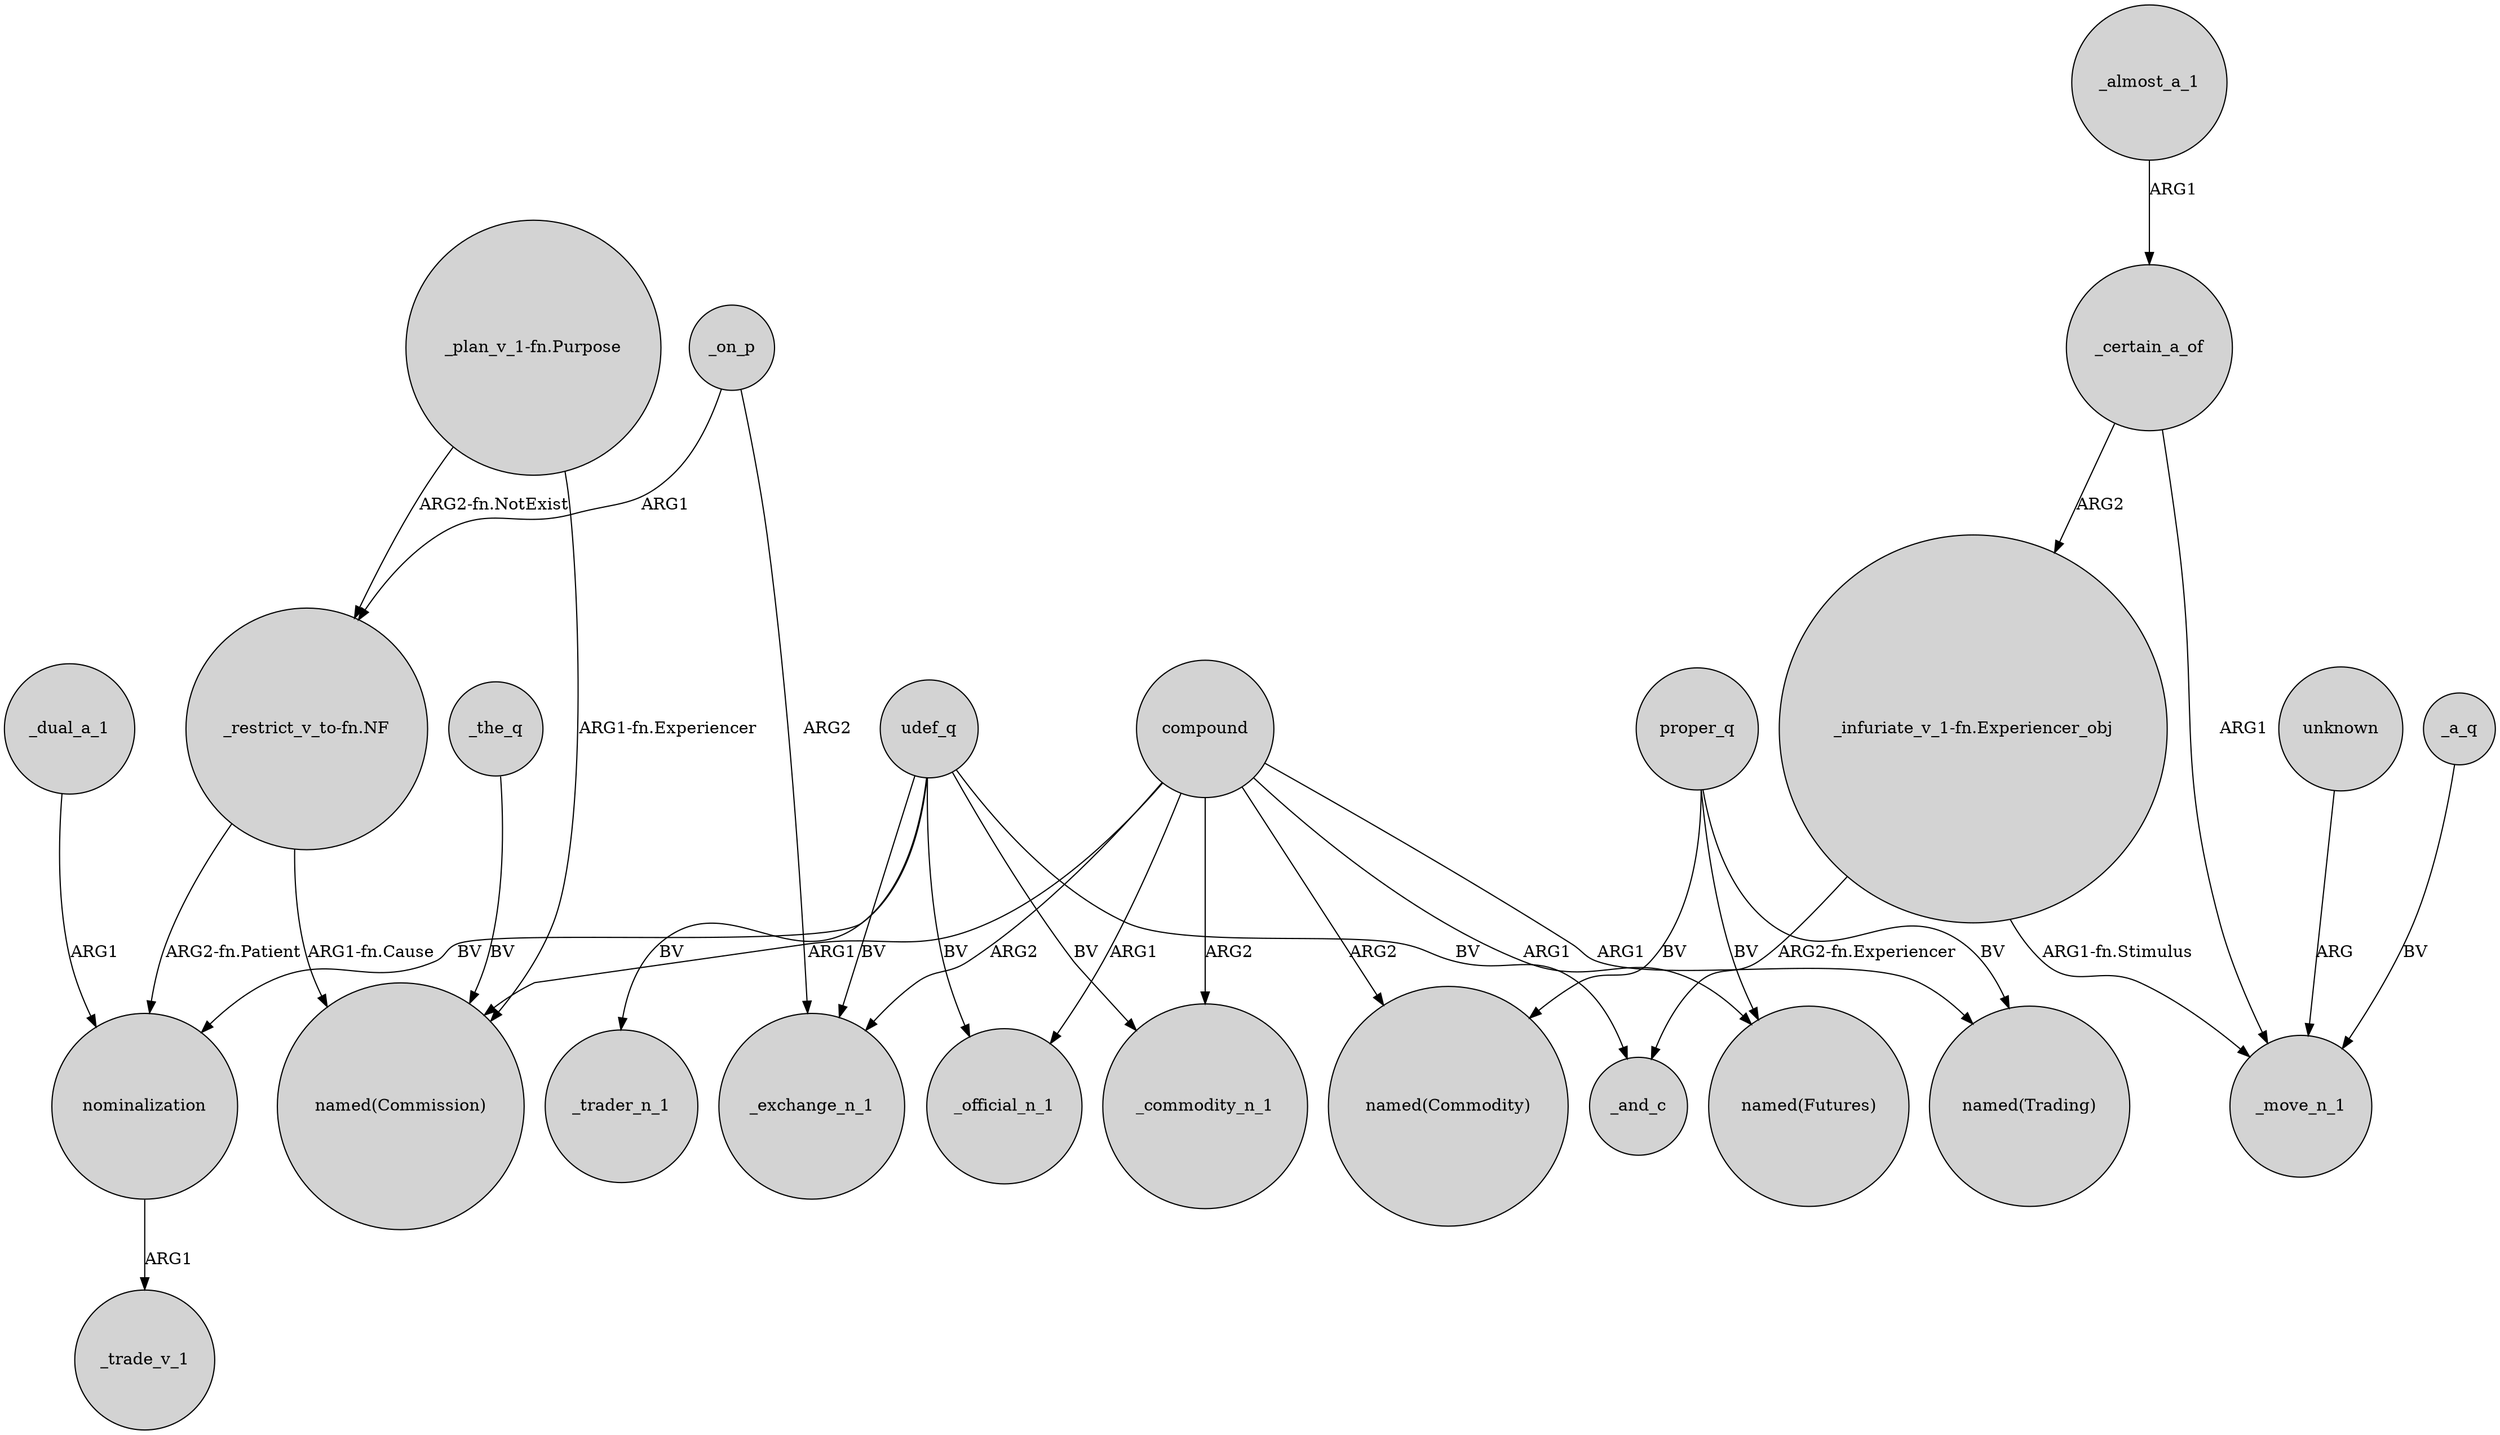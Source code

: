 digraph {
	node [shape=circle style=filled]
	compound -> "named(Commission)" [label=ARG1]
	proper_q -> "named(Futures)" [label=BV]
	udef_q -> _commodity_n_1 [label=BV]
	udef_q -> _trader_n_1 [label=BV]
	"_restrict_v_to-fn.NF" -> nominalization [label="ARG2-fn.Patient"]
	compound -> _commodity_n_1 [label=ARG2]
	compound -> "named(Trading)" [label=ARG1]
	nominalization -> _trade_v_1 [label=ARG1]
	compound -> _exchange_n_1 [label=ARG2]
	_almost_a_1 -> _certain_a_of [label=ARG1]
	compound -> "named(Commodity)" [label=ARG2]
	_on_p -> "_restrict_v_to-fn.NF" [label=ARG1]
	udef_q -> _official_n_1 [label=BV]
	"_plan_v_1-fn.Purpose" -> "_restrict_v_to-fn.NF" [label="ARG2-fn.NotExist"]
	proper_q -> "named(Trading)" [label=BV]
	unknown -> _move_n_1 [label=ARG]
	_a_q -> _move_n_1 [label=BV]
	udef_q -> nominalization [label=BV]
	compound -> "named(Futures)" [label=ARG1]
	compound -> _official_n_1 [label=ARG1]
	_on_p -> _exchange_n_1 [label=ARG2]
	"_plan_v_1-fn.Purpose" -> "named(Commission)" [label="ARG1-fn.Experiencer"]
	"_infuriate_v_1-fn.Experiencer_obj" -> _move_n_1 [label="ARG1-fn.Stimulus"]
	_dual_a_1 -> nominalization [label=ARG1]
	"_infuriate_v_1-fn.Experiencer_obj" -> _and_c [label="ARG2-fn.Experiencer"]
	udef_q -> _exchange_n_1 [label=BV]
	"_restrict_v_to-fn.NF" -> "named(Commission)" [label="ARG1-fn.Cause"]
	udef_q -> _and_c [label=BV]
	proper_q -> "named(Commodity)" [label=BV]
	_certain_a_of -> _move_n_1 [label=ARG1]
	_the_q -> "named(Commission)" [label=BV]
	_certain_a_of -> "_infuriate_v_1-fn.Experiencer_obj" [label=ARG2]
}
